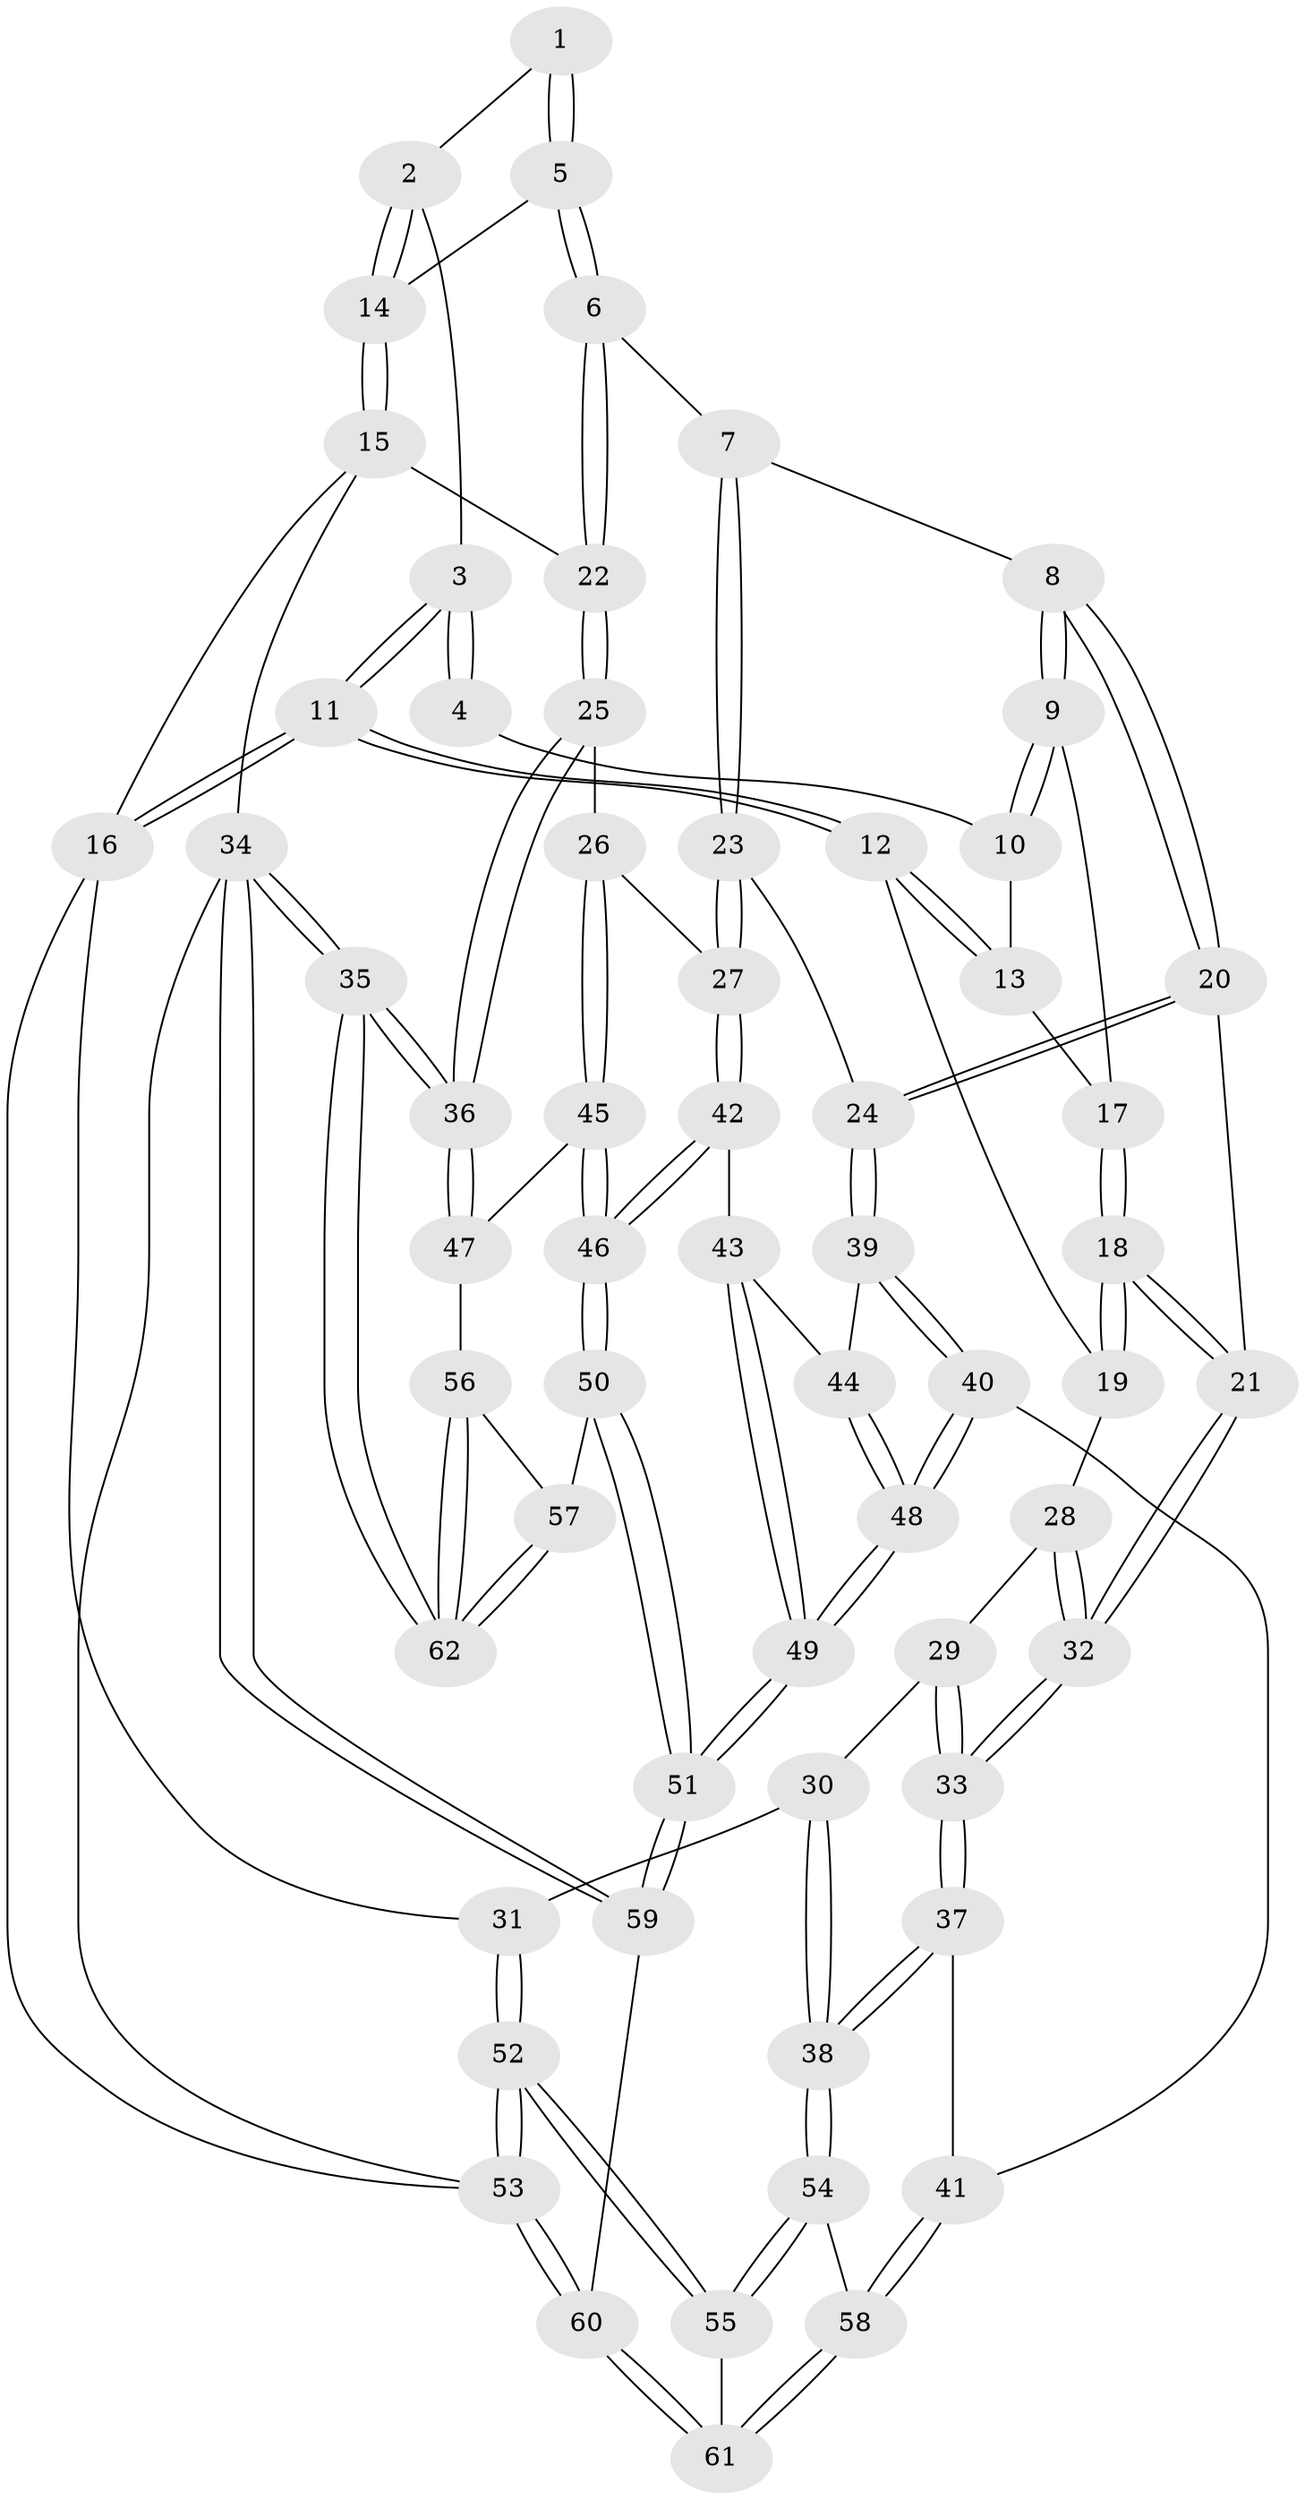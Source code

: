 // coarse degree distribution, {3: 0.6444444444444445, 2: 0.15555555555555556, 5: 0.06666666666666667, 4: 0.13333333333333333}
// Generated by graph-tools (version 1.1) at 2025/54/03/04/25 22:54:21]
// undirected, 62 vertices, 152 edges
graph export_dot {
  node [color=gray90,style=filled];
  1 [pos="+0.5060523936640984+0.09843361528124159"];
  2 [pos="+0.8278313374831501+0"];
  3 [pos="+0.0885055078587808+0"];
  4 [pos="+0.49757783155185686+0.09909427271059354"];
  5 [pos="+0.5563037945713263+0.20617646449208415"];
  6 [pos="+0.5520270512278297+0.27228182036727944"];
  7 [pos="+0.5466179705302677+0.28293741845673914"];
  8 [pos="+0.46268775920898875+0.2807426017971289"];
  9 [pos="+0.44157178068348696+0.2641954540376371"];
  10 [pos="+0.4404434422726766+0.14919659204926392"];
  11 [pos="+0+0"];
  12 [pos="+0+0"];
  13 [pos="+0.2202952091995314+0.09577468969715373"];
  14 [pos="+1+0"];
  15 [pos="+1+0"];
  16 [pos="+0+0"];
  17 [pos="+0.3857351526212155+0.2540942509388177"];
  18 [pos="+0.26116158756686597+0.3758205148888499"];
  19 [pos="+0.14541636878909397+0.2561215091725954"];
  20 [pos="+0.35691588959262965+0.4874926586360798"];
  21 [pos="+0.3131868496670821+0.49245623345150885"];
  22 [pos="+1+0.005388058677312124"];
  23 [pos="+0.6346943160554206+0.4311598472136206"];
  24 [pos="+0.49024883862443275+0.5255602400241716"];
  25 [pos="+1+0.21889319094809306"];
  26 [pos="+0.797833512539833+0.45566588288468074"];
  27 [pos="+0.7879117428245714+0.4546711845809573"];
  28 [pos="+0.1089508922190726+0.40608842448944815"];
  29 [pos="+0.07042592574068234+0.47889880409153057"];
  30 [pos="+0.031997712529716685+0.4896290114179782"];
  31 [pos="+0+0.42452118369789926"];
  32 [pos="+0.27830739141661576+0.5332215687973377"];
  33 [pos="+0.27038710845712166+0.5438675338207738"];
  34 [pos="+1+1"];
  35 [pos="+1+1"];
  36 [pos="+1+0.7280499020282393"];
  37 [pos="+0.24034194045501098+0.6415021405406269"];
  38 [pos="+0.10908423092085894+0.6993254712533359"];
  39 [pos="+0.4978377607826784+0.5583812844909655"];
  40 [pos="+0.39885502996514177+0.7115050458541183"];
  41 [pos="+0.29068768358133995+0.699586545200452"];
  42 [pos="+0.5816296442584956+0.6396883362084713"];
  43 [pos="+0.5541997585680801+0.6194047519461567"];
  44 [pos="+0.5100783444265594+0.5813260608029256"];
  45 [pos="+0.7898378427636029+0.6306258676470355"];
  46 [pos="+0.6888350990320918+0.7576687393375295"];
  47 [pos="+0.9215792887384926+0.717937221344588"];
  48 [pos="+0.4878602150389752+0.7703668615730882"];
  49 [pos="+0.5179765504165068+0.8162730474282286"];
  50 [pos="+0.6666229984762724+0.8296904458790346"];
  51 [pos="+0.5737775163491988+0.9089866135736516"];
  52 [pos="+0+0.8866972900259916"];
  53 [pos="+0+1"];
  54 [pos="+0.06835434701769436+0.7358127442860609"];
  55 [pos="+0+0.8390541798671752"];
  56 [pos="+0.8984420027351805+0.7833414684177059"];
  57 [pos="+0.8080660883073749+0.8720699883827923"];
  58 [pos="+0.3226941912218876+0.9326490647579606"];
  59 [pos="+0.47125597493498134+1"];
  60 [pos="+0.4572492491987116+1"];
  61 [pos="+0.3362175752102635+0.9691719273173741"];
  62 [pos="+1+1"];
  1 -- 2;
  1 -- 5;
  1 -- 5;
  2 -- 3;
  2 -- 14;
  2 -- 14;
  3 -- 4;
  3 -- 4;
  3 -- 11;
  3 -- 11;
  4 -- 10;
  5 -- 6;
  5 -- 6;
  5 -- 14;
  6 -- 7;
  6 -- 22;
  6 -- 22;
  7 -- 8;
  7 -- 23;
  7 -- 23;
  8 -- 9;
  8 -- 9;
  8 -- 20;
  8 -- 20;
  9 -- 10;
  9 -- 10;
  9 -- 17;
  10 -- 13;
  11 -- 12;
  11 -- 12;
  11 -- 16;
  11 -- 16;
  12 -- 13;
  12 -- 13;
  12 -- 19;
  13 -- 17;
  14 -- 15;
  14 -- 15;
  15 -- 16;
  15 -- 22;
  15 -- 34;
  16 -- 31;
  16 -- 53;
  17 -- 18;
  17 -- 18;
  18 -- 19;
  18 -- 19;
  18 -- 21;
  18 -- 21;
  19 -- 28;
  20 -- 21;
  20 -- 24;
  20 -- 24;
  21 -- 32;
  21 -- 32;
  22 -- 25;
  22 -- 25;
  23 -- 24;
  23 -- 27;
  23 -- 27;
  24 -- 39;
  24 -- 39;
  25 -- 26;
  25 -- 36;
  25 -- 36;
  26 -- 27;
  26 -- 45;
  26 -- 45;
  27 -- 42;
  27 -- 42;
  28 -- 29;
  28 -- 32;
  28 -- 32;
  29 -- 30;
  29 -- 33;
  29 -- 33;
  30 -- 31;
  30 -- 38;
  30 -- 38;
  31 -- 52;
  31 -- 52;
  32 -- 33;
  32 -- 33;
  33 -- 37;
  33 -- 37;
  34 -- 35;
  34 -- 35;
  34 -- 59;
  34 -- 59;
  34 -- 53;
  35 -- 36;
  35 -- 36;
  35 -- 62;
  35 -- 62;
  36 -- 47;
  36 -- 47;
  37 -- 38;
  37 -- 38;
  37 -- 41;
  38 -- 54;
  38 -- 54;
  39 -- 40;
  39 -- 40;
  39 -- 44;
  40 -- 41;
  40 -- 48;
  40 -- 48;
  41 -- 58;
  41 -- 58;
  42 -- 43;
  42 -- 46;
  42 -- 46;
  43 -- 44;
  43 -- 49;
  43 -- 49;
  44 -- 48;
  44 -- 48;
  45 -- 46;
  45 -- 46;
  45 -- 47;
  46 -- 50;
  46 -- 50;
  47 -- 56;
  48 -- 49;
  48 -- 49;
  49 -- 51;
  49 -- 51;
  50 -- 51;
  50 -- 51;
  50 -- 57;
  51 -- 59;
  51 -- 59;
  52 -- 53;
  52 -- 53;
  52 -- 55;
  52 -- 55;
  53 -- 60;
  53 -- 60;
  54 -- 55;
  54 -- 55;
  54 -- 58;
  55 -- 61;
  56 -- 57;
  56 -- 62;
  56 -- 62;
  57 -- 62;
  57 -- 62;
  58 -- 61;
  58 -- 61;
  59 -- 60;
  60 -- 61;
  60 -- 61;
}
